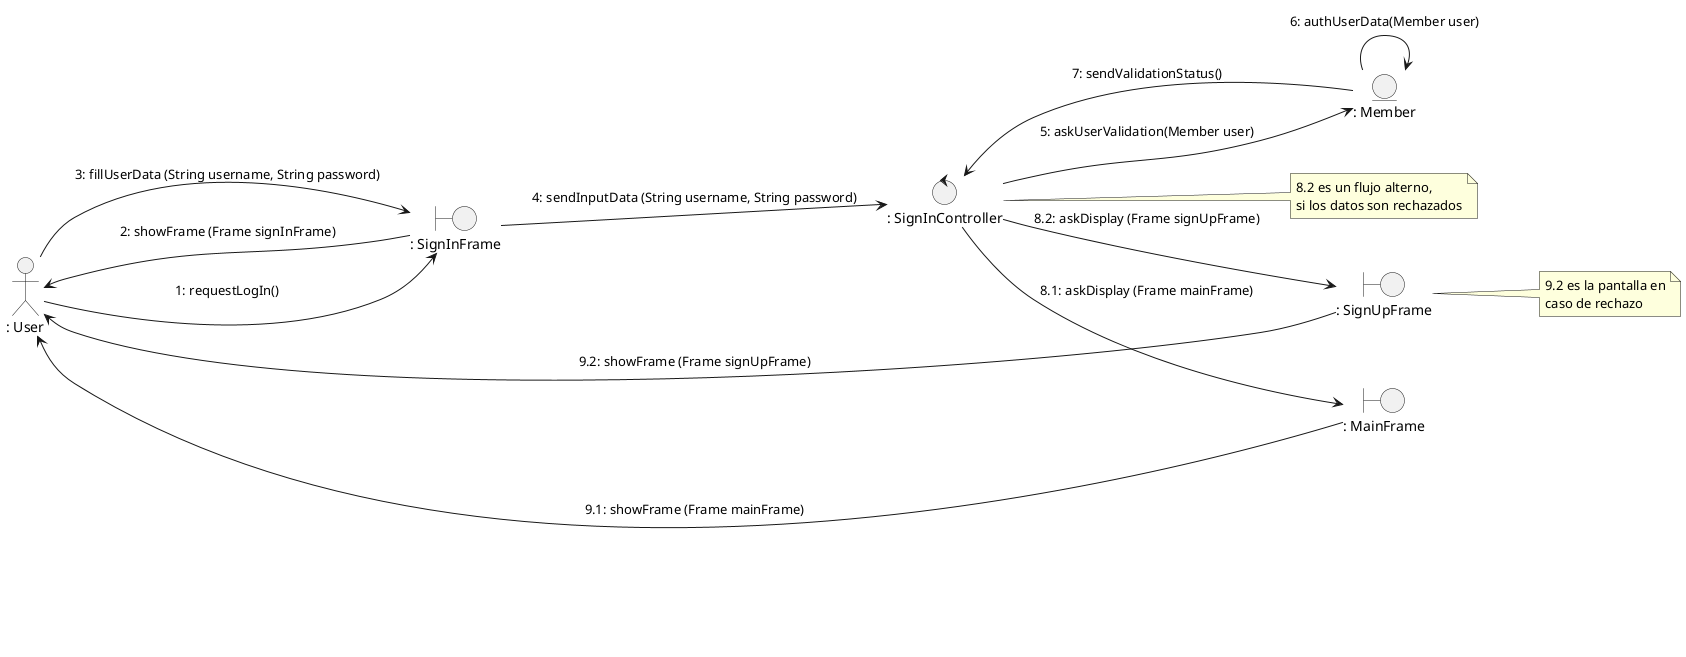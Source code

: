 @startuml uc2_login

left to right direction

actor ": User" as user
entity ": Member" as mod
control ": SignInController" as con
boundary ": SignInFrame" as vis
boundary ": MainFrame" as main
boundary ": SignUpFrame" as sup

note right of con
    8.2 es un flujo alterno, 
    si los datos son rechazados
end note

note right of sup 
    9.2 es la pantalla en
    caso de rechazo
end note


user --> vis : 1: requestLogIn()
vis --> user : 2: showFrame (Frame signInFrame)
user --> vis : 3: fillUserData (String username, String password)
vis --> con : 4: sendInputData (String username, String password)
con --> mod : 5: askUserValidation(Member user)
mod --> mod : 6: authUserData(Member user) 
mod --> con : 7: sendValidationStatus() 
con --> main : 8.1: askDisplay (Frame mainFrame)
con --> sup : 8.2: askDisplay (Frame signUpFrame)
main --> user : 9.1: showFrame (Frame mainFrame)
sup --> user : 9.2: showFrame (Frame signUpFrame)

@enduml